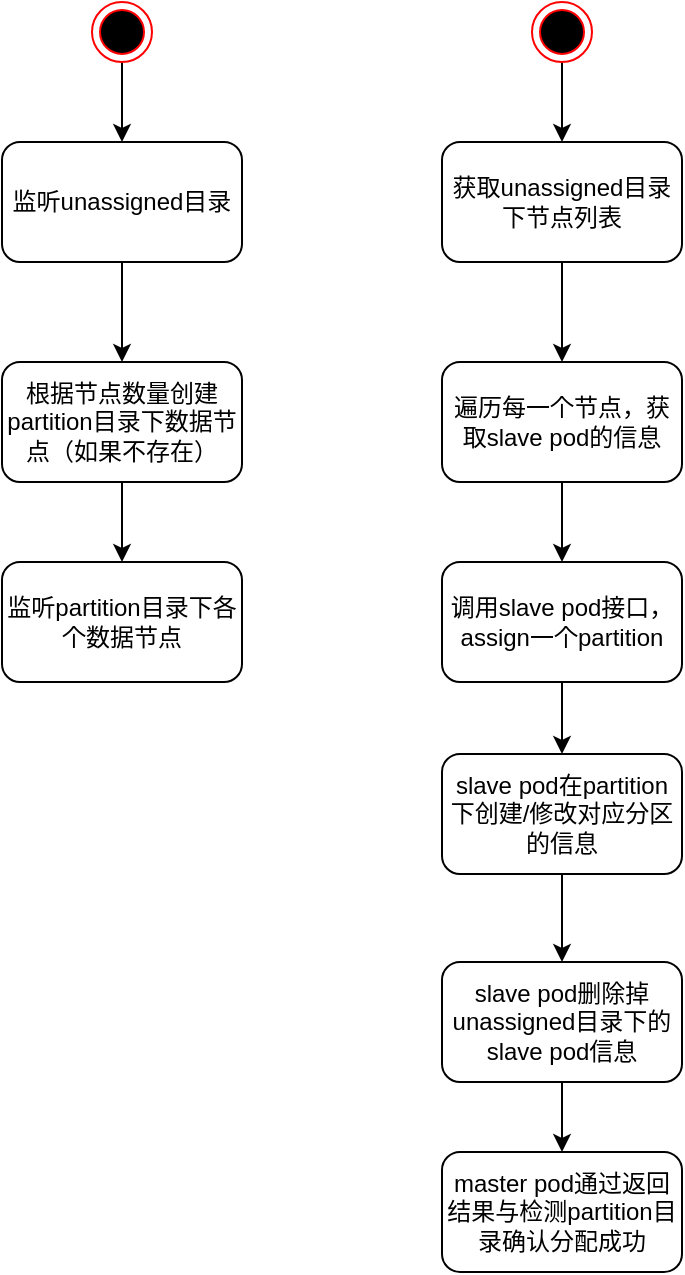 <mxfile version="16.6.5" type="github">
  <diagram id="ggRIh1Yd6XoYF3ta6GQ2" name="Page-1">
    <mxGraphModel dx="942" dy="572" grid="1" gridSize="10" guides="1" tooltips="1" connect="1" arrows="1" fold="1" page="1" pageScale="1" pageWidth="827" pageHeight="1169" math="0" shadow="0">
      <root>
        <mxCell id="0" />
        <mxCell id="1" parent="0" />
        <mxCell id="_3qDB4kIdmbjhgUAovjq-4" style="edgeStyle=orthogonalEdgeStyle;rounded=0;orthogonalLoop=1;jettySize=auto;html=1;exitX=0.5;exitY=1;exitDx=0;exitDy=0;" edge="1" parent="1" source="_3qDB4kIdmbjhgUAovjq-1" target="_3qDB4kIdmbjhgUAovjq-5">
          <mxGeometry relative="1" as="geometry">
            <mxPoint x="160" y="190" as="targetPoint" />
          </mxGeometry>
        </mxCell>
        <mxCell id="_3qDB4kIdmbjhgUAovjq-1" value="监听unassigned目录" style="rounded=1;whiteSpace=wrap;html=1;" vertex="1" parent="1">
          <mxGeometry x="100" y="80" width="120" height="60" as="geometry" />
        </mxCell>
        <mxCell id="_3qDB4kIdmbjhgUAovjq-3" value="" style="edgeStyle=orthogonalEdgeStyle;rounded=0;orthogonalLoop=1;jettySize=auto;html=1;" edge="1" parent="1" source="_3qDB4kIdmbjhgUAovjq-2" target="_3qDB4kIdmbjhgUAovjq-1">
          <mxGeometry relative="1" as="geometry" />
        </mxCell>
        <mxCell id="_3qDB4kIdmbjhgUAovjq-2" value="" style="ellipse;html=1;shape=endState;fillColor=#000000;strokeColor=#ff0000;" vertex="1" parent="1">
          <mxGeometry x="145" y="10" width="30" height="30" as="geometry" />
        </mxCell>
        <mxCell id="_3qDB4kIdmbjhgUAovjq-23" value="" style="edgeStyle=orthogonalEdgeStyle;rounded=0;orthogonalLoop=1;jettySize=auto;html=1;" edge="1" parent="1" source="_3qDB4kIdmbjhgUAovjq-5" target="_3qDB4kIdmbjhgUAovjq-22">
          <mxGeometry relative="1" as="geometry" />
        </mxCell>
        <mxCell id="_3qDB4kIdmbjhgUAovjq-5" value="根据节点数量创建partition目录下数据节点（如果不存在）" style="rounded=1;whiteSpace=wrap;html=1;" vertex="1" parent="1">
          <mxGeometry x="100" y="190" width="120" height="60" as="geometry" />
        </mxCell>
        <mxCell id="_3qDB4kIdmbjhgUAovjq-9" style="edgeStyle=orthogonalEdgeStyle;rounded=0;orthogonalLoop=1;jettySize=auto;html=1;exitX=0.5;exitY=1;exitDx=0;exitDy=0;" edge="1" parent="1" source="_3qDB4kIdmbjhgUAovjq-6" target="_3qDB4kIdmbjhgUAovjq-10">
          <mxGeometry relative="1" as="geometry">
            <mxPoint x="380" y="280" as="targetPoint" />
          </mxGeometry>
        </mxCell>
        <mxCell id="_3qDB4kIdmbjhgUAovjq-6" value="遍历每一个节点，获取slave pod的信息" style="rounded=1;whiteSpace=wrap;html=1;" vertex="1" parent="1">
          <mxGeometry x="320" y="190" width="120" height="60" as="geometry" />
        </mxCell>
        <mxCell id="_3qDB4kIdmbjhgUAovjq-8" style="edgeStyle=orthogonalEdgeStyle;rounded=0;orthogonalLoop=1;jettySize=auto;html=1;exitX=0.5;exitY=1;exitDx=0;exitDy=0;entryX=0.5;entryY=0;entryDx=0;entryDy=0;" edge="1" parent="1" source="_3qDB4kIdmbjhgUAovjq-7" target="_3qDB4kIdmbjhgUAovjq-6">
          <mxGeometry relative="1" as="geometry" />
        </mxCell>
        <mxCell id="_3qDB4kIdmbjhgUAovjq-7" value="获取unassigned目录下节点列表" style="rounded=1;whiteSpace=wrap;html=1;" vertex="1" parent="1">
          <mxGeometry x="320" y="80" width="120" height="60" as="geometry" />
        </mxCell>
        <mxCell id="_3qDB4kIdmbjhgUAovjq-13" value="" style="edgeStyle=orthogonalEdgeStyle;rounded=0;orthogonalLoop=1;jettySize=auto;html=1;entryX=0.5;entryY=0;entryDx=0;entryDy=0;" edge="1" parent="1" source="_3qDB4kIdmbjhgUAovjq-10" target="_3qDB4kIdmbjhgUAovjq-14">
          <mxGeometry relative="1" as="geometry" />
        </mxCell>
        <mxCell id="_3qDB4kIdmbjhgUAovjq-10" value="调用slave pod接口，assign一个partition" style="rounded=1;whiteSpace=wrap;html=1;" vertex="1" parent="1">
          <mxGeometry x="320" y="290" width="120" height="60" as="geometry" />
        </mxCell>
        <mxCell id="_3qDB4kIdmbjhgUAovjq-15" value="" style="edgeStyle=orthogonalEdgeStyle;rounded=0;orthogonalLoop=1;jettySize=auto;html=1;exitX=0.5;exitY=1;exitDx=0;exitDy=0;" edge="1" parent="1" source="_3qDB4kIdmbjhgUAovjq-14" target="_3qDB4kIdmbjhgUAovjq-14">
          <mxGeometry relative="1" as="geometry" />
        </mxCell>
        <mxCell id="_3qDB4kIdmbjhgUAovjq-16" style="edgeStyle=orthogonalEdgeStyle;rounded=0;orthogonalLoop=1;jettySize=auto;html=1;exitX=0.5;exitY=1;exitDx=0;exitDy=0;entryX=0.5;entryY=0;entryDx=0;entryDy=0;" edge="1" parent="1" source="_3qDB4kIdmbjhgUAovjq-14" target="_3qDB4kIdmbjhgUAovjq-20">
          <mxGeometry relative="1" as="geometry">
            <mxPoint x="380" y="476" as="targetPoint" />
          </mxGeometry>
        </mxCell>
        <mxCell id="_3qDB4kIdmbjhgUAovjq-14" value="slave pod在partition下创建/修改对应分区的信息" style="whiteSpace=wrap;html=1;rounded=1;" vertex="1" parent="1">
          <mxGeometry x="320" y="386" width="120" height="60" as="geometry" />
        </mxCell>
        <mxCell id="_3qDB4kIdmbjhgUAovjq-18" value="master pod通过返回结果与检测partition目录确认分配成功" style="whiteSpace=wrap;html=1;rounded=1;" vertex="1" parent="1">
          <mxGeometry x="320" y="585" width="120" height="60" as="geometry" />
        </mxCell>
        <mxCell id="_3qDB4kIdmbjhgUAovjq-24" style="edgeStyle=orthogonalEdgeStyle;rounded=0;orthogonalLoop=1;jettySize=auto;html=1;exitX=0.5;exitY=1;exitDx=0;exitDy=0;entryX=0.5;entryY=0;entryDx=0;entryDy=0;" edge="1" parent="1" source="_3qDB4kIdmbjhgUAovjq-20" target="_3qDB4kIdmbjhgUAovjq-18">
          <mxGeometry relative="1" as="geometry" />
        </mxCell>
        <mxCell id="_3qDB4kIdmbjhgUAovjq-20" value="slave pod删除掉unassigned目录下的slave pod信息" style="whiteSpace=wrap;html=1;rounded=1;" vertex="1" parent="1">
          <mxGeometry x="320" y="490" width="120" height="60" as="geometry" />
        </mxCell>
        <mxCell id="_3qDB4kIdmbjhgUAovjq-22" value="&lt;div&gt;监听partition目录下各个数据节点&lt;/div&gt;" style="whiteSpace=wrap;html=1;rounded=1;" vertex="1" parent="1">
          <mxGeometry x="100" y="290" width="120" height="60" as="geometry" />
        </mxCell>
        <mxCell id="_3qDB4kIdmbjhgUAovjq-26" style="edgeStyle=orthogonalEdgeStyle;rounded=0;orthogonalLoop=1;jettySize=auto;html=1;exitX=0.5;exitY=1;exitDx=0;exitDy=0;" edge="1" parent="1" source="_3qDB4kIdmbjhgUAovjq-25" target="_3qDB4kIdmbjhgUAovjq-7">
          <mxGeometry relative="1" as="geometry" />
        </mxCell>
        <mxCell id="_3qDB4kIdmbjhgUAovjq-25" value="" style="ellipse;html=1;shape=endState;fillColor=#000000;strokeColor=#ff0000;" vertex="1" parent="1">
          <mxGeometry x="365" y="10" width="30" height="30" as="geometry" />
        </mxCell>
      </root>
    </mxGraphModel>
  </diagram>
</mxfile>
